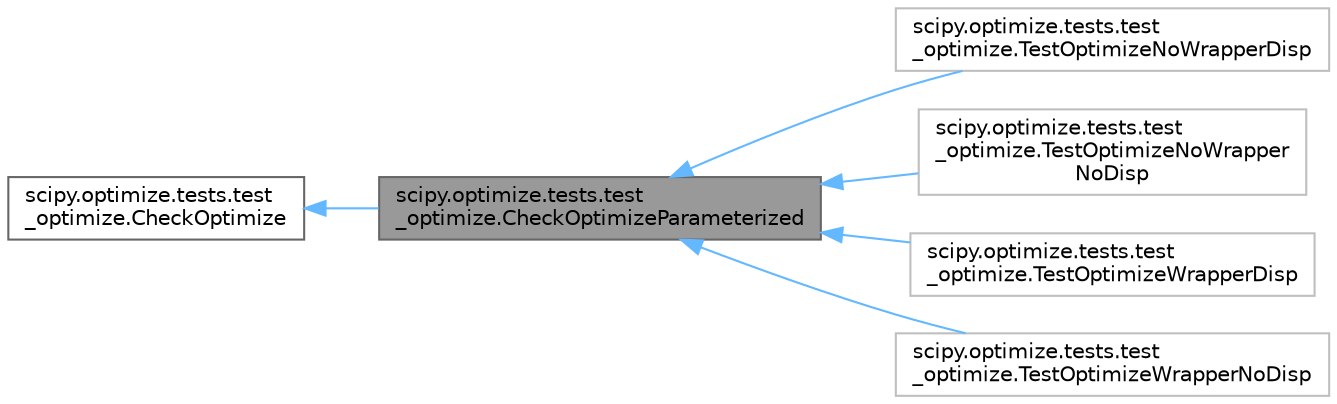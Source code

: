 digraph "scipy.optimize.tests.test_optimize.CheckOptimizeParameterized"
{
 // LATEX_PDF_SIZE
  bgcolor="transparent";
  edge [fontname=Helvetica,fontsize=10,labelfontname=Helvetica,labelfontsize=10];
  node [fontname=Helvetica,fontsize=10,shape=box,height=0.2,width=0.4];
  rankdir="LR";
  Node1 [id="Node000001",label="scipy.optimize.tests.test\l_optimize.CheckOptimizeParameterized",height=0.2,width=0.4,color="gray40", fillcolor="grey60", style="filled", fontcolor="black",tooltip=" "];
  Node2 -> Node1 [id="edge1_Node000001_Node000002",dir="back",color="steelblue1",style="solid",tooltip=" "];
  Node2 [id="Node000002",label="scipy.optimize.tests.test\l_optimize.CheckOptimize",height=0.2,width=0.4,color="gray40", fillcolor="white", style="filled",URL="$d5/dbd/classscipy_1_1optimize_1_1tests_1_1test__optimize_1_1CheckOptimize.html",tooltip=" "];
  Node1 -> Node3 [id="edge2_Node000001_Node000003",dir="back",color="steelblue1",style="solid",tooltip=" "];
  Node3 [id="Node000003",label="scipy.optimize.tests.test\l_optimize.TestOptimizeNoWrapperDisp",height=0.2,width=0.4,color="grey75", fillcolor="white", style="filled",URL="$de/d9b/classscipy_1_1optimize_1_1tests_1_1test__optimize_1_1TestOptimizeNoWrapperDisp.html",tooltip=" "];
  Node1 -> Node4 [id="edge3_Node000001_Node000004",dir="back",color="steelblue1",style="solid",tooltip=" "];
  Node4 [id="Node000004",label="scipy.optimize.tests.test\l_optimize.TestOptimizeNoWrapper\lNoDisp",height=0.2,width=0.4,color="grey75", fillcolor="white", style="filled",URL="$da/de5/classscipy_1_1optimize_1_1tests_1_1test__optimize_1_1TestOptimizeNoWrapperNoDisp.html",tooltip=" "];
  Node1 -> Node5 [id="edge4_Node000001_Node000005",dir="back",color="steelblue1",style="solid",tooltip=" "];
  Node5 [id="Node000005",label="scipy.optimize.tests.test\l_optimize.TestOptimizeWrapperDisp",height=0.2,width=0.4,color="grey75", fillcolor="white", style="filled",URL="$da/de1/classscipy_1_1optimize_1_1tests_1_1test__optimize_1_1TestOptimizeWrapperDisp.html",tooltip=" "];
  Node1 -> Node6 [id="edge5_Node000001_Node000006",dir="back",color="steelblue1",style="solid",tooltip=" "];
  Node6 [id="Node000006",label="scipy.optimize.tests.test\l_optimize.TestOptimizeWrapperNoDisp",height=0.2,width=0.4,color="grey75", fillcolor="white", style="filled",URL="$d6/dd9/classscipy_1_1optimize_1_1tests_1_1test__optimize_1_1TestOptimizeWrapperNoDisp.html",tooltip=" "];
}
